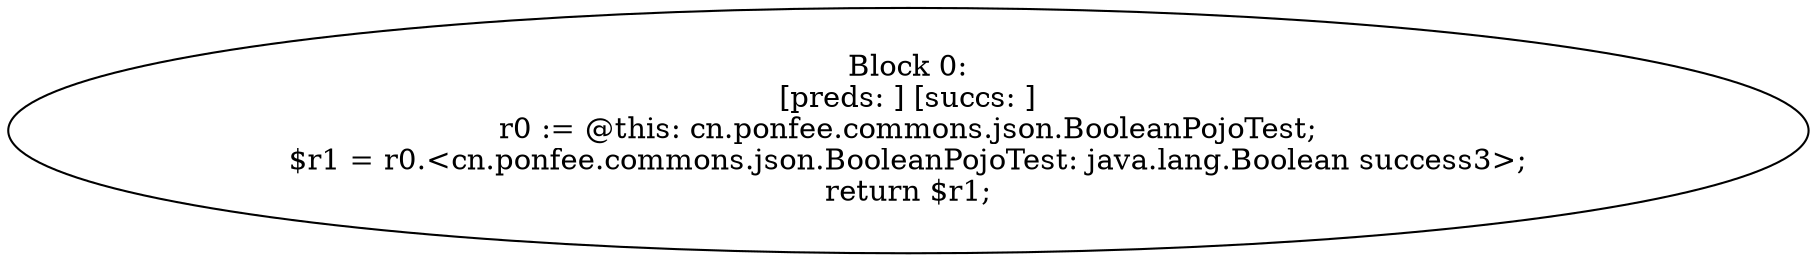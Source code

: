 digraph "unitGraph" {
    "Block 0:
[preds: ] [succs: ]
r0 := @this: cn.ponfee.commons.json.BooleanPojoTest;
$r1 = r0.<cn.ponfee.commons.json.BooleanPojoTest: java.lang.Boolean success3>;
return $r1;
"
}
